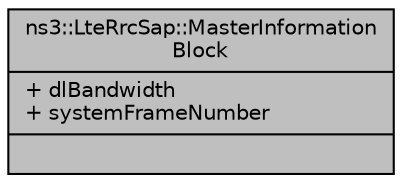 digraph "ns3::LteRrcSap::MasterInformationBlock"
{
  edge [fontname="Helvetica",fontsize="10",labelfontname="Helvetica",labelfontsize="10"];
  node [fontname="Helvetica",fontsize="10",shape=record];
  Node1 [label="{ns3::LteRrcSap::MasterInformation\lBlock\n|+ dlBandwidth\l+ systemFrameNumber\l|}",height=0.2,width=0.4,color="black", fillcolor="grey75", style="filled", fontcolor="black"];
}
